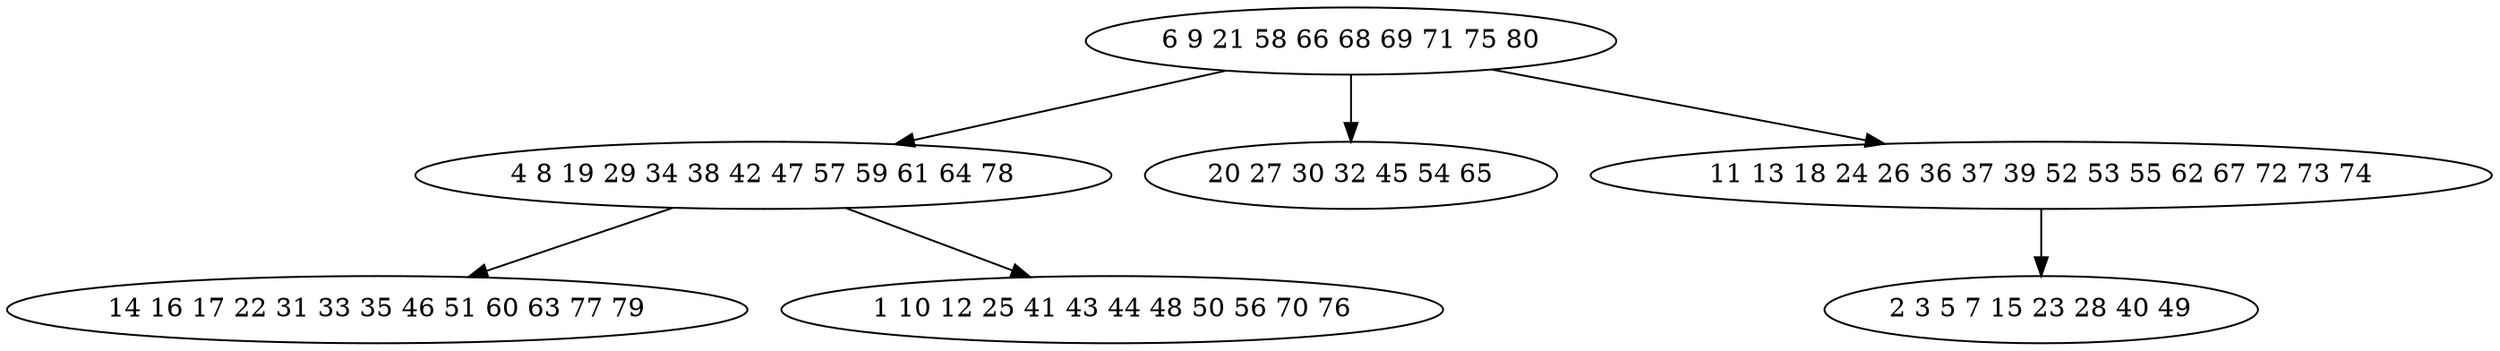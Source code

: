 digraph true_tree {
	"0" -> "1"
	"0" -> "2"
	"1" -> "3"
	"1" -> "4"
	"0" -> "5"
	"5" -> "6"
	"0" [label="6 9 21 58 66 68 69 71 75 80"];
	"1" [label="4 8 19 29 34 38 42 47 57 59 61 64 78"];
	"2" [label="20 27 30 32 45 54 65"];
	"3" [label="14 16 17 22 31 33 35 46 51 60 63 77 79"];
	"4" [label="1 10 12 25 41 43 44 48 50 56 70 76"];
	"5" [label="11 13 18 24 26 36 37 39 52 53 55 62 67 72 73 74"];
	"6" [label="2 3 5 7 15 23 28 40 49"];
}
